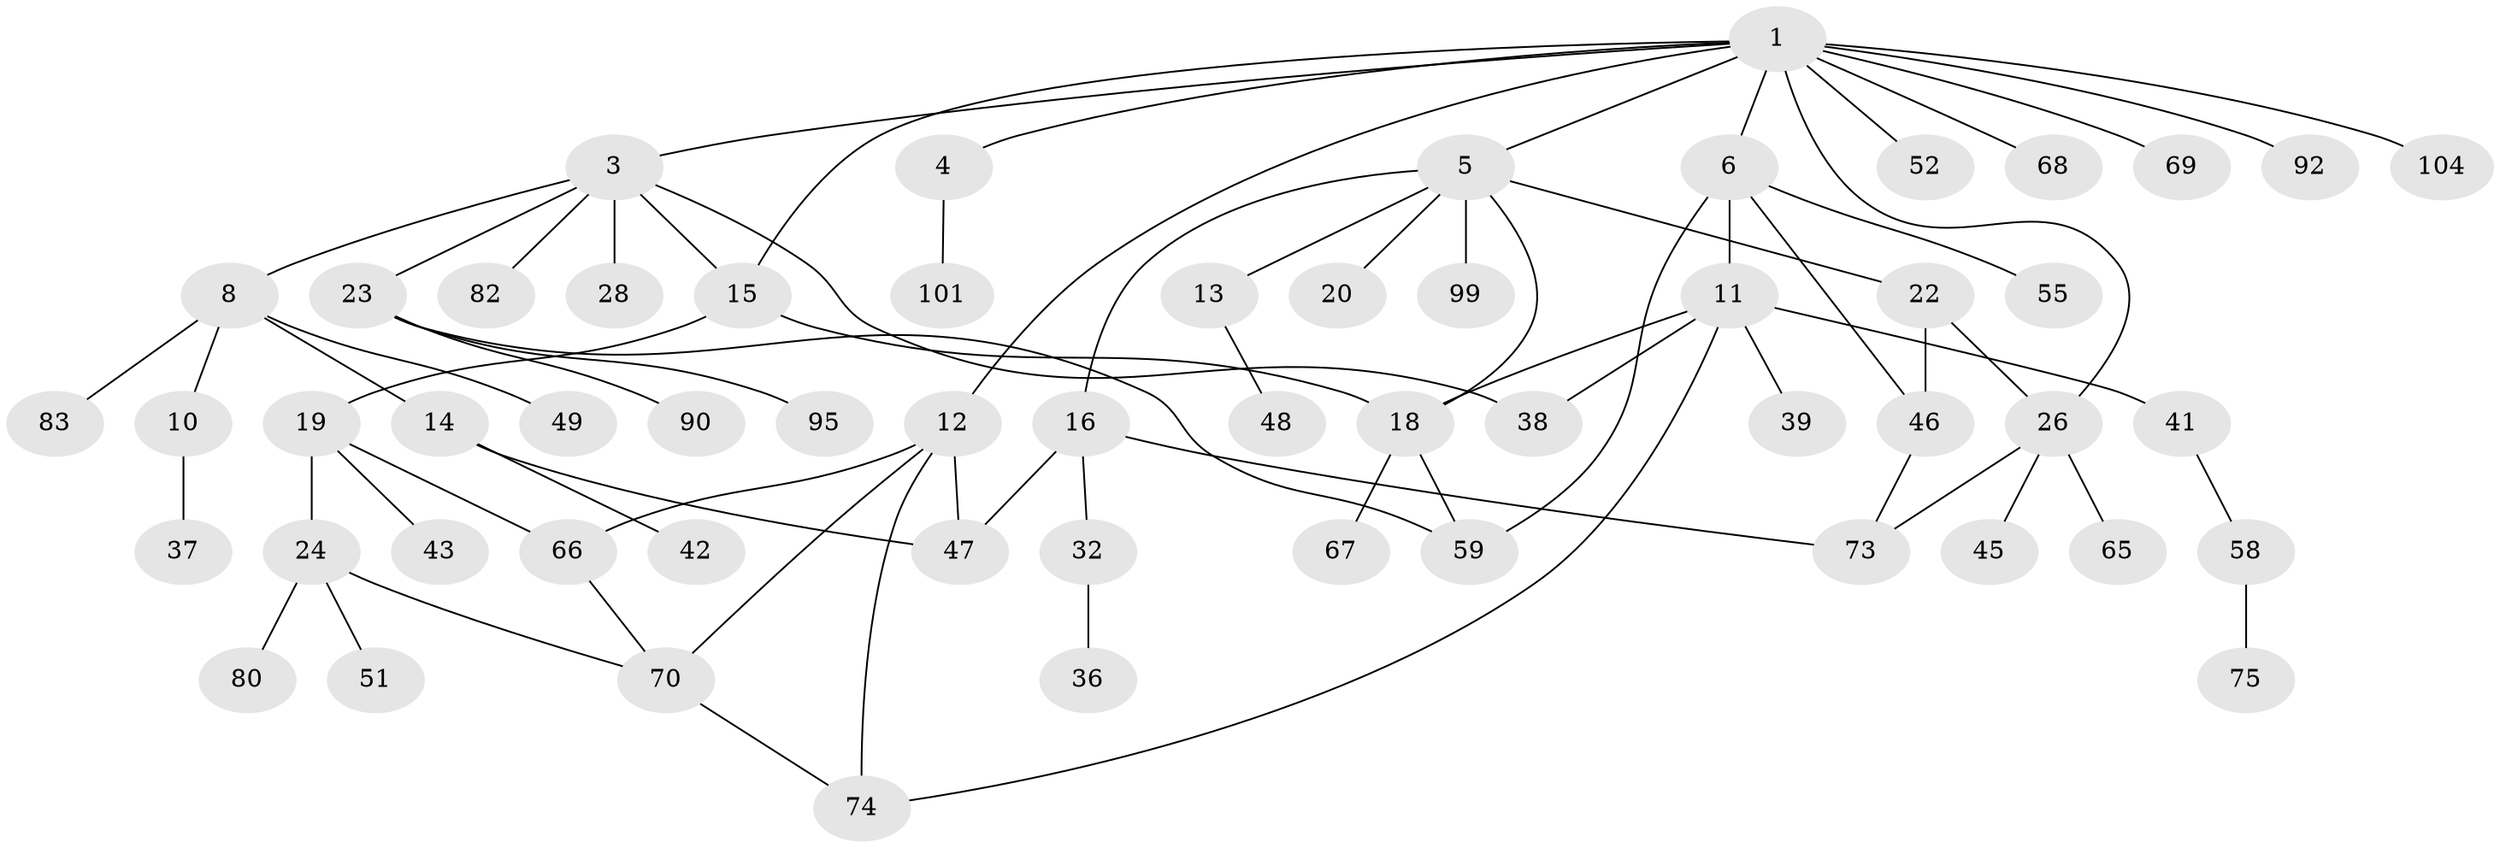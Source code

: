 // original degree distribution, {10: 0.008695652173913044, 5: 0.043478260869565216, 6: 0.02608695652173913, 4: 0.0782608695652174, 2: 0.2608695652173913, 7: 0.008695652173913044, 3: 0.19130434782608696, 1: 0.3826086956521739}
// Generated by graph-tools (version 1.1) at 2025/13/03/09/25 04:13:15]
// undirected, 57 vertices, 73 edges
graph export_dot {
graph [start="1"]
  node [color=gray90,style=filled];
  1 [super="+2+25"];
  3 [super="+79"];
  4 [super="+27+29"];
  5 [super="+7"];
  6 [super="+91+9"];
  8;
  10;
  11 [super="+21+111"];
  12 [super="+34+98"];
  13;
  14;
  15 [super="+106"];
  16 [super="+17"];
  18 [super="+53+54+57+44"];
  19;
  20;
  22 [super="+50"];
  23 [super="+76+35+109"];
  24 [super="+40"];
  26 [super="+56+33"];
  28;
  32;
  36;
  37;
  38;
  39;
  41;
  42;
  43;
  45;
  46 [super="+60"];
  47;
  48;
  49;
  51;
  52;
  55 [super="+72+102"];
  58;
  59 [super="+110+86"];
  65 [super="+81"];
  66 [super="+112+87+77"];
  67;
  68;
  69;
  70 [super="+96"];
  73 [super="+88"];
  74 [super="+78+89"];
  75;
  80;
  82;
  83;
  90;
  92;
  95;
  99;
  101;
  104;
  1 -- 4;
  1 -- 6;
  1 -- 12;
  1 -- 26;
  1 -- 52;
  1 -- 69;
  1 -- 92;
  1 -- 104;
  1 -- 3;
  1 -- 68;
  1 -- 5;
  1 -- 15;
  3 -- 8;
  3 -- 23;
  3 -- 28;
  3 -- 82;
  3 -- 38;
  3 -- 15;
  4 -- 101;
  5 -- 16;
  5 -- 18;
  5 -- 99;
  5 -- 20;
  5 -- 22;
  5 -- 13;
  6 -- 11;
  6 -- 46;
  6 -- 59;
  6 -- 55;
  8 -- 10;
  8 -- 14;
  8 -- 49;
  8 -- 83;
  10 -- 37;
  11 -- 39;
  11 -- 41;
  11 -- 74;
  11 -- 38;
  11 -- 18;
  12 -- 70;
  12 -- 47;
  12 -- 66;
  12 -- 74;
  13 -- 48;
  14 -- 42;
  14 -- 47;
  15 -- 19;
  15 -- 18;
  16 -- 47;
  16 -- 32;
  16 -- 73;
  18 -- 67;
  18 -- 59;
  19 -- 24;
  19 -- 43;
  19 -- 66;
  22 -- 26;
  22 -- 46;
  23 -- 95;
  23 -- 90;
  23 -- 59;
  24 -- 51;
  24 -- 80;
  24 -- 70;
  26 -- 65;
  26 -- 73;
  26 -- 45;
  32 -- 36;
  41 -- 58;
  46 -- 73;
  58 -- 75;
  66 -- 70;
  70 -- 74;
}
